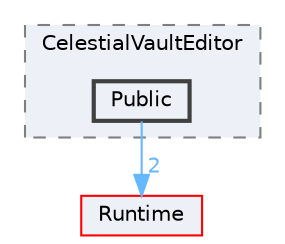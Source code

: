 digraph "Public"
{
 // INTERACTIVE_SVG=YES
 // LATEX_PDF_SIZE
  bgcolor="transparent";
  edge [fontname=Helvetica,fontsize=10,labelfontname=Helvetica,labelfontsize=10];
  node [fontname=Helvetica,fontsize=10,shape=box,height=0.2,width=0.4];
  compound=true
  subgraph clusterdir_c0fe06eff390757206080a9ea915ce5f {
    graph [ bgcolor="#edf0f7", pencolor="grey50", label="CelestialVaultEditor", fontname=Helvetica,fontsize=10 style="filled,dashed", URL="dir_c0fe06eff390757206080a9ea915ce5f.html",tooltip=""]
  dir_82d8c46ce72b06ff05f0d9b21a05530c [label="Public", fillcolor="#edf0f7", color="grey25", style="filled,bold", URL="dir_82d8c46ce72b06ff05f0d9b21a05530c.html",tooltip=""];
  }
  dir_7536b172fbd480bfd146a1b1acd6856b [label="Runtime", fillcolor="#edf0f7", color="red", style="filled", URL="dir_7536b172fbd480bfd146a1b1acd6856b.html",tooltip=""];
  dir_82d8c46ce72b06ff05f0d9b21a05530c->dir_7536b172fbd480bfd146a1b1acd6856b [headlabel="2", labeldistance=1.5 headhref="dir_000791_000984.html" href="dir_000791_000984.html" color="steelblue1" fontcolor="steelblue1"];
}
